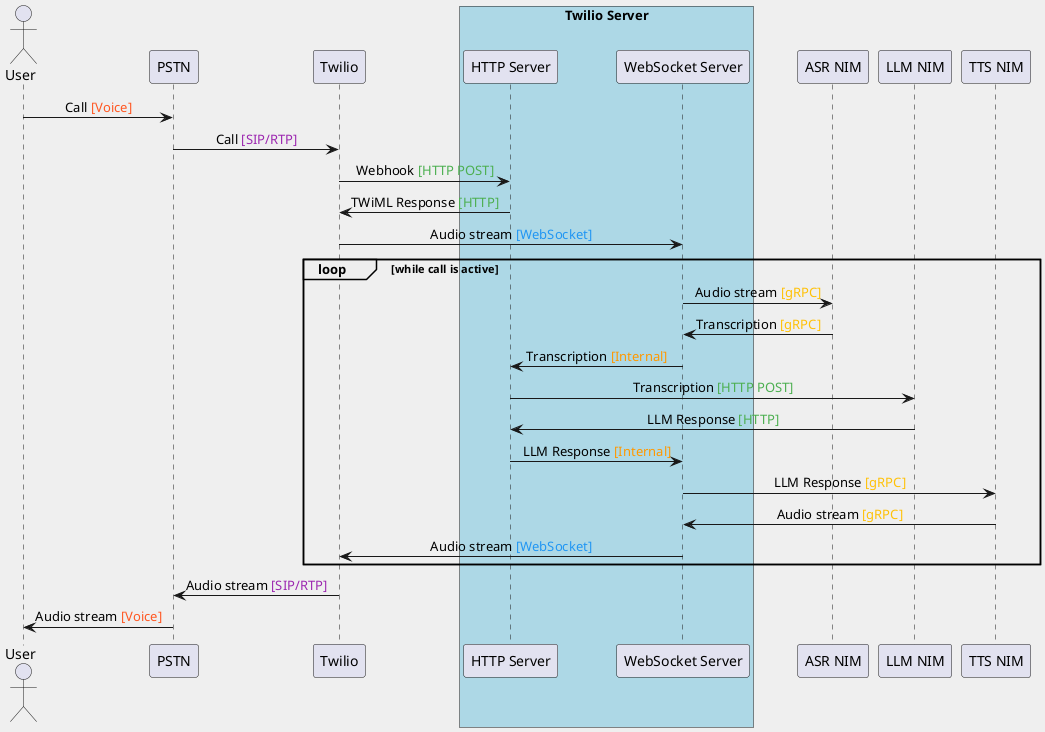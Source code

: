 @startuml AI_Voice_Call_Flow
!define HTTP_COLOR #4CAF50
!define WEBSOCKET_COLOR #2196F3
!define GRPC_COLOR #FFC107
!define SIP_RTP_COLOR #9C27B0
!define VOICE_COLOR #FF5722
!define INTERNAL_COLOR #FF9800

skinparam sequenceMessageAlign center
skinparam backgroundColor #EFEFEF
skinparam handwritten false

actor "User" as user
participant "PSTN" as pstn
participant "Twilio" as twilio

box "Twilio Server" #LightBlue
participant "HTTP Server" as httpserver
participant "WebSocket Server" as wsserver
end box

participant "ASR NIM" as asr
participant "LLM NIM" as llm
participant "TTS NIM" as tts

user -> pstn : Call <color:VOICE_COLOR>[Voice]</color>
pstn -> twilio : Call <color:SIP_RTP_COLOR>[SIP/RTP]</color>
twilio -> httpserver : Webhook <color:HTTP_COLOR>[HTTP POST]</color>
httpserver -> twilio : TWiML Response <color:HTTP_COLOR>[HTTP]</color>
twilio -> wsserver : Audio stream <color:WEBSOCKET_COLOR>[WebSocket]</color>

loop while call is active
    wsserver -> asr : Audio stream <color:GRPC_COLOR>[gRPC]</color>
    asr -> wsserver : Transcription <color:GRPC_COLOR>[gRPC]</color>
    wsserver -> httpserver : Transcription <color:INTERNAL_COLOR>[Internal]</color>
    httpserver -> llm : Transcription <color:HTTP_COLOR>[HTTP POST]</color>
    llm -> httpserver : LLM Response <color:HTTP_COLOR>[HTTP]</color>
    httpserver -> wsserver : LLM Response <color:INTERNAL_COLOR>[Internal]</color>
    wsserver -> tts : LLM Response <color:GRPC_COLOR>[gRPC]</color>
    tts -> wsserver : Audio stream <color:GRPC_COLOR>[gRPC]</color>
    wsserver -> twilio : Audio stream <color:WEBSOCKET_COLOR>[WebSocket]</color>
end

twilio -> pstn : Audio stream <color:SIP_RTP_COLOR>[SIP/RTP]</color>
pstn -> user : Audio stream <color:VOICE_COLOR>[Voice]</color>

@enduml